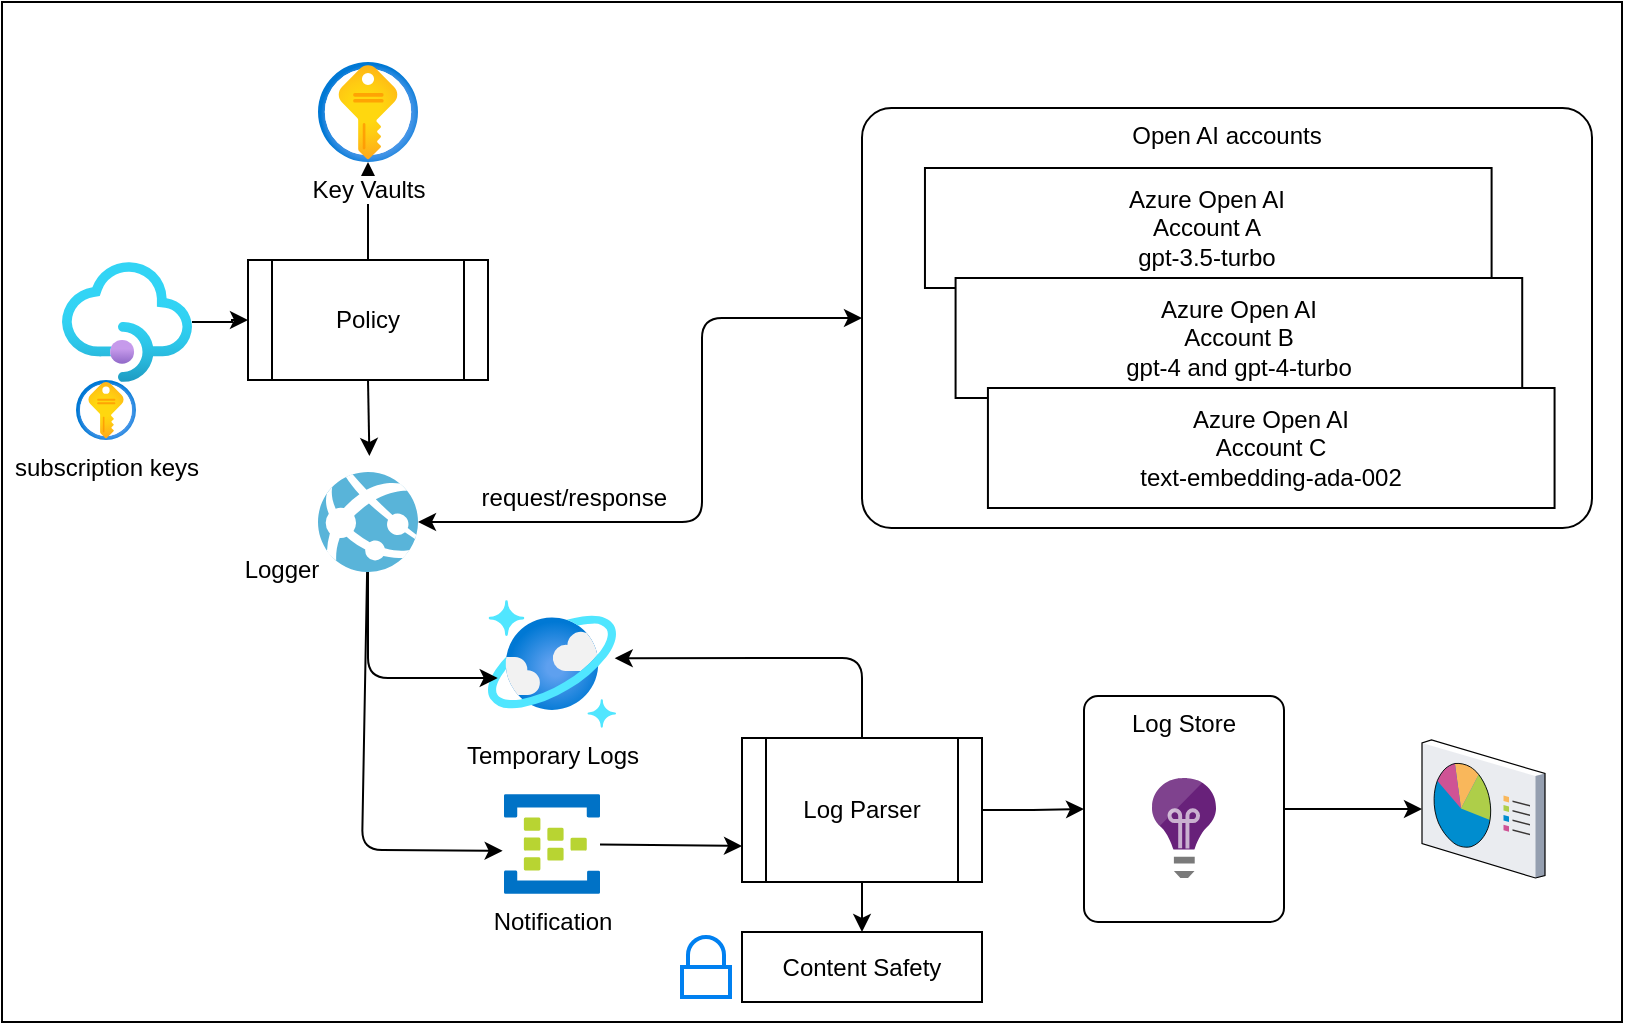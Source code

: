 <mxfile>
    <diagram name="cognitive-search-for-ai-enrichment" id="Page-1">
        <mxGraphModel dx="1306" dy="747" grid="1" gridSize="10" guides="1" tooltips="1" connect="1" arrows="1" fold="1" page="1" pageScale="1" pageWidth="850" pageHeight="1100" math="0" shadow="0">
            <root>
                <mxCell id="0"/>
                <mxCell id="1" parent="0"/>
                <mxCell id="246" value="" style="rounded=0;whiteSpace=wrap;html=1;" parent="1" vertex="1">
                    <mxGeometry x="20" y="70" width="810" height="510" as="geometry"/>
                </mxCell>
                <mxCell id="qxArfmMU_z32NaRqhNJx-267" value="" style="edgeStyle=orthogonalEdgeStyle;rounded=0;orthogonalLoop=1;jettySize=auto;html=1;" parent="1" source="qxArfmMU_z32NaRqhNJx-265" target="qxArfmMU_z32NaRqhNJx-260" edge="1">
                    <mxGeometry relative="1" as="geometry"/>
                </mxCell>
                <mxCell id="qxArfmMU_z32NaRqhNJx-265" value="Log Store" style="rounded=1;whiteSpace=wrap;html=1;verticalAlign=top;arcSize=7;" parent="1" vertex="1">
                    <mxGeometry x="561" y="417" width="100" height="113" as="geometry"/>
                </mxCell>
                <UserObject label="" tags="Media Common_Icons Web_Site_Map_Shapes Container Connector" id="245">
                    <mxCell parent="1" vertex="1" visible="0">
                        <mxGeometry as="geometry"/>
                    </mxCell>
                </UserObject>
                <mxCell id="qxArfmMU_z32NaRqhNJx-270" value="" style="edgeStyle=orthogonalEdgeStyle;rounded=0;orthogonalLoop=1;jettySize=auto;html=1;" parent="1" source="qxArfmMU_z32NaRqhNJx-245" target="qxArfmMU_z32NaRqhNJx-249" edge="1">
                    <mxGeometry relative="1" as="geometry"/>
                </mxCell>
                <mxCell id="qxArfmMU_z32NaRqhNJx-245" value="" style="image;aspect=fixed;html=1;points=[];align=center;fontSize=12;image=img/lib/azure2/app_services/API_Management_Services.svg;" parent="1" vertex="1">
                    <mxGeometry x="50" y="200" width="65" height="60" as="geometry"/>
                </mxCell>
                <mxCell id="249" style="edgeStyle=none;html=1;exitX=0.5;exitY=1;exitDx=0;exitDy=0;entryX=0.514;entryY=-0.16;entryDx=0;entryDy=0;entryPerimeter=0;" edge="1" parent="1" source="qxArfmMU_z32NaRqhNJx-249" target="248">
                    <mxGeometry relative="1" as="geometry"/>
                </mxCell>
                <mxCell id="251" value="" style="edgeStyle=none;html=1;" edge="1" parent="1" source="qxArfmMU_z32NaRqhNJx-249" target="qxArfmMU_z32NaRqhNJx-262">
                    <mxGeometry relative="1" as="geometry"/>
                </mxCell>
                <mxCell id="qxArfmMU_z32NaRqhNJx-249" value="Policy" style="shape=process;whiteSpace=wrap;html=1;backgroundOutline=1;" parent="1" vertex="1">
                    <mxGeometry x="143" y="199" width="120" height="60" as="geometry"/>
                </mxCell>
                <mxCell id="qxArfmMU_z32NaRqhNJx-252" value="" style="group" parent="1" vertex="1" connectable="0">
                    <mxGeometry x="450" y="123" width="365" height="250" as="geometry"/>
                </mxCell>
                <mxCell id="qxArfmMU_z32NaRqhNJx-251" value="Open AI accounts" style="rounded=1;whiteSpace=wrap;html=1;verticalAlign=top;arcSize=7;" parent="qxArfmMU_z32NaRqhNJx-252" vertex="1">
                    <mxGeometry width="365" height="210" as="geometry"/>
                </mxCell>
                <mxCell id="qxArfmMU_z32NaRqhNJx-246" value="Azure Open AI&lt;br&gt;Account A&lt;br&gt;gpt-3.5-turbo" style="rounded=0;whiteSpace=wrap;html=1;" parent="qxArfmMU_z32NaRqhNJx-252" vertex="1">
                    <mxGeometry x="31.48" y="30" width="283.322" height="60" as="geometry"/>
                </mxCell>
                <mxCell id="qxArfmMU_z32NaRqhNJx-247" value="Azure Open AI&lt;br&gt;Account B&lt;br&gt;gpt-4 and gpt-4-turbo" style="rounded=0;whiteSpace=wrap;html=1;" parent="qxArfmMU_z32NaRqhNJx-252" vertex="1">
                    <mxGeometry x="46.791" y="85" width="283.322" height="60" as="geometry"/>
                </mxCell>
                <mxCell id="qxArfmMU_z32NaRqhNJx-248" value="Azure Open AI&lt;br&gt;Account C&lt;br&gt;text-embedding-ada-002" style="rounded=0;whiteSpace=wrap;html=1;" parent="qxArfmMU_z32NaRqhNJx-252" vertex="1">
                    <mxGeometry x="62.964" y="140" width="283.322" height="60" as="geometry"/>
                </mxCell>
                <mxCell id="257" value="" style="edgeStyle=none;html=1;entryX=0;entryY=0.75;entryDx=0;entryDy=0;" edge="1" parent="1" source="qxArfmMU_z32NaRqhNJx-254" target="qxArfmMU_z32NaRqhNJx-257">
                    <mxGeometry relative="1" as="geometry"/>
                </mxCell>
                <mxCell id="qxArfmMU_z32NaRqhNJx-254" value="Notification" style="image;sketch=0;aspect=fixed;html=1;points=[];align=center;fontSize=12;image=img/lib/mscae/Event_Hubs.svg;" parent="1" vertex="1">
                    <mxGeometry x="271" y="466" width="48" height="50" as="geometry"/>
                </mxCell>
                <mxCell id="qxArfmMU_z32NaRqhNJx-266" value="" style="edgeStyle=orthogonalEdgeStyle;rounded=0;orthogonalLoop=1;jettySize=auto;html=1;entryX=0;entryY=0.5;entryDx=0;entryDy=0;" parent="1" source="qxArfmMU_z32NaRqhNJx-257" target="qxArfmMU_z32NaRqhNJx-265" edge="1">
                    <mxGeometry relative="1" as="geometry"/>
                </mxCell>
                <mxCell id="256" value="" style="edgeStyle=none;html=1;entryX=0.99;entryY=0.455;entryDx=0;entryDy=0;entryPerimeter=0;exitX=0.5;exitY=0;exitDx=0;exitDy=0;" edge="1" parent="1" source="qxArfmMU_z32NaRqhNJx-257" target="qxArfmMU_z32NaRqhNJx-259">
                    <mxGeometry relative="1" as="geometry">
                        <Array as="points">
                            <mxPoint x="450" y="398"/>
                        </Array>
                    </mxGeometry>
                </mxCell>
                <mxCell id="qxArfmMU_z32NaRqhNJx-257" value="Log Parser" style="shape=process;whiteSpace=wrap;html=1;backgroundOutline=1;" parent="1" vertex="1">
                    <mxGeometry x="390" y="438" width="120" height="72" as="geometry"/>
                </mxCell>
                <mxCell id="qxArfmMU_z32NaRqhNJx-258" value="" style="image;sketch=0;aspect=fixed;html=1;points=[];align=center;fontSize=12;image=img/lib/mscae/Application_Insights.svg;" parent="1" vertex="1">
                    <mxGeometry x="595" y="458" width="32" height="50" as="geometry"/>
                </mxCell>
                <mxCell id="qxArfmMU_z32NaRqhNJx-259" value="Temporary Logs" style="image;aspect=fixed;html=1;points=[];align=center;fontSize=12;image=img/lib/azure2/databases/Azure_Cosmos_DB.svg;" parent="1" vertex="1">
                    <mxGeometry x="263" y="369" width="64" height="64" as="geometry"/>
                </mxCell>
                <mxCell id="qxArfmMU_z32NaRqhNJx-260" value="" style="verticalLabelPosition=bottom;sketch=0;aspect=fixed;html=1;verticalAlign=top;strokeColor=none;align=center;outlineConnect=0;shape=mxgraph.citrix.reporting;" parent="1" vertex="1">
                    <mxGeometry x="730" y="439" width="61.5" height="69" as="geometry"/>
                </mxCell>
                <mxCell id="qxArfmMU_z32NaRqhNJx-261" value="subscription keys" style="image;aspect=fixed;html=1;points=[];align=center;fontSize=12;image=img/lib/azure2/security/Key_Vaults.svg;" parent="1" vertex="1">
                    <mxGeometry x="57" y="259" width="30" height="30" as="geometry"/>
                </mxCell>
                <mxCell id="qxArfmMU_z32NaRqhNJx-262" value="Key Vaults" style="image;aspect=fixed;html=1;points=[];align=center;fontSize=12;image=img/lib/azure2/security/Key_Vaults.svg;" parent="1" vertex="1">
                    <mxGeometry x="178" y="100" width="50" height="50" as="geometry"/>
                </mxCell>
                <mxCell id="qxArfmMU_z32NaRqhNJx-271" style="edgeStyle=orthogonalEdgeStyle;rounded=0;orthogonalLoop=1;jettySize=auto;html=1;exitX=0.5;exitY=1;exitDx=0;exitDy=0;entryX=0.5;entryY=0;entryDx=0;entryDy=0;" parent="1" target="qxArfmMU_z32NaRqhNJx-273" edge="1" source="qxArfmMU_z32NaRqhNJx-257">
                    <mxGeometry relative="1" as="geometry">
                        <mxPoint x="430" y="498" as="sourcePoint"/>
                    </mxGeometry>
                </mxCell>
                <mxCell id="qxArfmMU_z32NaRqhNJx-272" value="" style="html=1;verticalLabelPosition=bottom;align=center;labelBackgroundColor=#ffffff;verticalAlign=top;strokeWidth=2;strokeColor=#0080F0;shadow=0;dashed=0;shape=mxgraph.ios7.icons.locked;" parent="1" vertex="1">
                    <mxGeometry x="360" y="537.5" width="24" height="30" as="geometry"/>
                </mxCell>
                <mxCell id="qxArfmMU_z32NaRqhNJx-273" value="Content Safety" style="rounded=0;whiteSpace=wrap;html=1;" parent="1" vertex="1">
                    <mxGeometry x="390" y="535" width="120" height="35" as="geometry"/>
                </mxCell>
                <mxCell id="253" value="" style="edgeStyle=none;html=1;entryX=0.076;entryY=0.61;entryDx=0;entryDy=0;entryPerimeter=0;" edge="1" parent="1" source="248" target="qxArfmMU_z32NaRqhNJx-259">
                    <mxGeometry relative="1" as="geometry">
                        <Array as="points">
                            <mxPoint x="203" y="408"/>
                        </Array>
                    </mxGeometry>
                </mxCell>
                <mxCell id="248" value="" style="sketch=0;aspect=fixed;html=1;points=[];align=center;image;fontSize=12;image=img/lib/mscae/App_Services.svg;" vertex="1" parent="1">
                    <mxGeometry x="178" y="305" width="50" height="50" as="geometry"/>
                </mxCell>
                <mxCell id="252" value="" style="endArrow=classic;startArrow=classic;html=1;entryX=0;entryY=0.5;entryDx=0;entryDy=0;" edge="1" parent="1" source="248" target="qxArfmMU_z32NaRqhNJx-251">
                    <mxGeometry width="50" height="50" relative="1" as="geometry">
                        <mxPoint x="500" y="390" as="sourcePoint"/>
                        <mxPoint x="550" y="340" as="targetPoint"/>
                        <Array as="points">
                            <mxPoint x="370" y="330"/>
                            <mxPoint x="370" y="228"/>
                        </Array>
                    </mxGeometry>
                </mxCell>
                <mxCell id="254" value="" style="edgeStyle=none;html=1;entryX=-0.014;entryY=0.568;entryDx=0;entryDy=0;entryPerimeter=0;" edge="1" parent="1" source="248" target="qxArfmMU_z32NaRqhNJx-254">
                    <mxGeometry relative="1" as="geometry">
                        <mxPoint x="200" y="360" as="sourcePoint"/>
                        <mxPoint x="254.864" y="447.04" as="targetPoint"/>
                        <Array as="points">
                            <mxPoint x="200" y="494"/>
                        </Array>
                    </mxGeometry>
                </mxCell>
                <mxCell id="258" value="&amp;nbsp;request/response" style="text;html=1;strokeColor=none;fillColor=none;align=center;verticalAlign=middle;whiteSpace=wrap;rounded=0;" vertex="1" parent="1">
                    <mxGeometry x="255" y="303" width="99" height="30" as="geometry"/>
                </mxCell>
                <mxCell id="261" value="Logger" style="text;html=1;strokeColor=none;fillColor=none;align=center;verticalAlign=middle;whiteSpace=wrap;rounded=0;" vertex="1" parent="1">
                    <mxGeometry x="130" y="339" width="60" height="30" as="geometry"/>
                </mxCell>
            </root>
        </mxGraphModel>
    </diagram>
</mxfile>